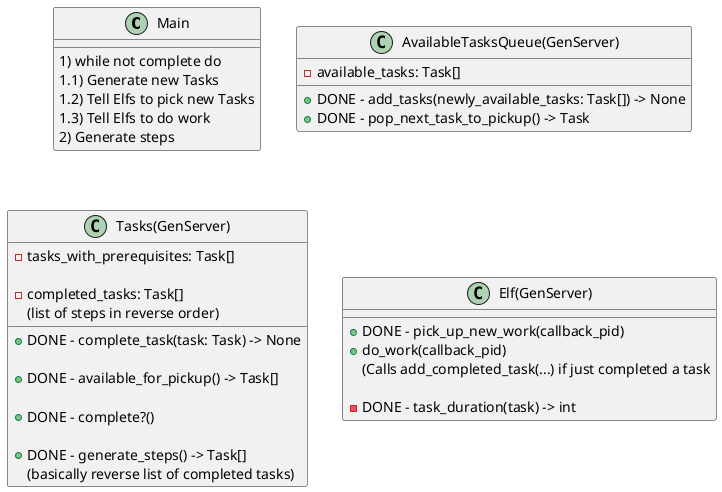 @startuml Day7.2


class Main {
    1) while not complete do
    1.1) Generate new Tasks
    1.2) Tell Elfs to pick new Tasks
    1.3) Tell Elfs to do work
    2) Generate steps
}

class AvailableTasksQueue(GenServer) {
    - available_tasks: Task[]
    + DONE - add_tasks(newly_available_tasks: Task[]) -> None
    + DONE - pop_next_task_to_pickup() -> Task
}

class Tasks(GenServer) {
    - {field} tasks_with_prerequisites: Task[]

    - {field} completed_tasks: Task[]
      {field} (list of steps in reverse order)

    + DONE - complete_task(task: Task) -> None

    + DONE - available_for_pickup() -> Task[]

    + DONE - complete?()
    
    + DONE - generate_steps() -> Task[] 
      (basically reverse list of completed tasks)
}

class Elf(GenServer) {
    + DONE - pick_up_new_work(callback_pid)
    + do_work(callback_pid)
    {method} (Calls add_completed_task(...) if just completed a task

    - DONE - task_duration(task) -> int
}


@enduml